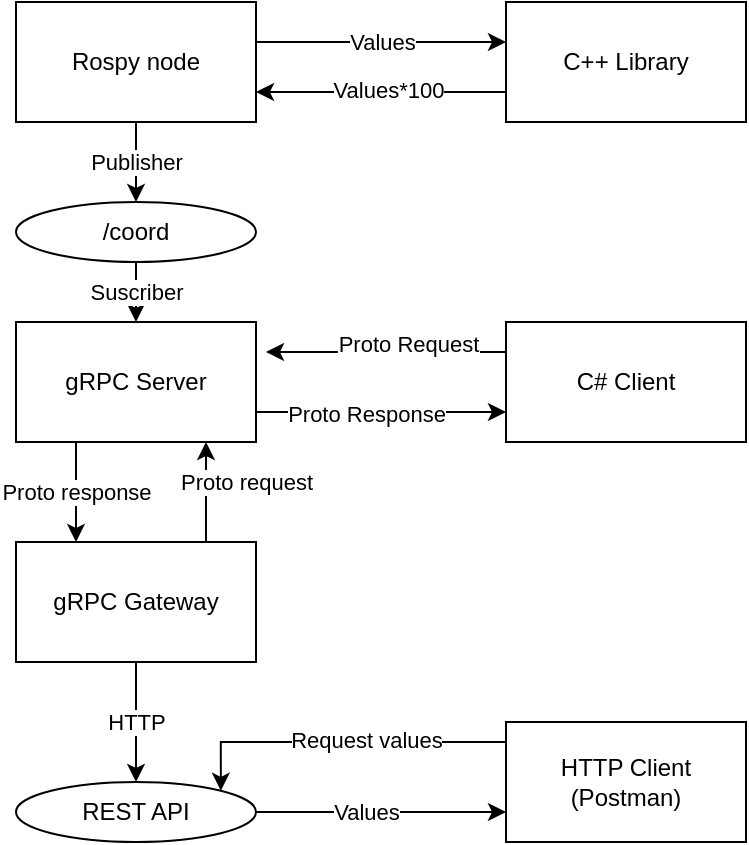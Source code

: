 <mxfile version="21.3.5" type="device">
  <diagram name="Page-1" id="xZT8p_Ol_DCzSj2zfIkB">
    <mxGraphModel dx="813" dy="483" grid="1" gridSize="10" guides="1" tooltips="1" connect="1" arrows="1" fold="1" page="1" pageScale="1" pageWidth="850" pageHeight="1100" math="0" shadow="0">
      <root>
        <mxCell id="0" />
        <mxCell id="1" parent="0" />
        <mxCell id="T7GT77C74vcBU3pHmuz--12" value="Proto response" style="edgeStyle=orthogonalEdgeStyle;rounded=0;orthogonalLoop=1;jettySize=auto;html=1;exitX=0.25;exitY=1;exitDx=0;exitDy=0;entryX=0.25;entryY=0;entryDx=0;entryDy=0;" parent="1" source="T7GT77C74vcBU3pHmuz--4" target="T7GT77C74vcBU3pHmuz--10" edge="1">
          <mxGeometry relative="1" as="geometry" />
        </mxCell>
        <mxCell id="T7GT77C74vcBU3pHmuz--4" value="gRPC Server" style="rounded=0;whiteSpace=wrap;html=1;" parent="1" vertex="1">
          <mxGeometry x="365" y="280" width="120" height="60" as="geometry" />
        </mxCell>
        <mxCell id="T7GT77C74vcBU3pHmuz--8" style="edgeStyle=orthogonalEdgeStyle;rounded=0;orthogonalLoop=1;jettySize=auto;html=1;exitX=0;exitY=0.25;exitDx=0;exitDy=0;" parent="1" source="T7GT77C74vcBU3pHmuz--5" edge="1">
          <mxGeometry relative="1" as="geometry">
            <mxPoint x="490" y="295" as="targetPoint" />
          </mxGeometry>
        </mxCell>
        <mxCell id="T7GT77C74vcBU3pHmuz--9" value="Proto Request" style="edgeLabel;html=1;align=center;verticalAlign=middle;resizable=0;points=[];" parent="T7GT77C74vcBU3pHmuz--8" vertex="1" connectable="0">
          <mxGeometry x="0.244" y="4" relative="1" as="geometry">
            <mxPoint x="25" y="-9" as="offset" />
          </mxGeometry>
        </mxCell>
        <mxCell id="T7GT77C74vcBU3pHmuz--5" value="C# Client" style="rounded=0;whiteSpace=wrap;html=1;" parent="1" vertex="1">
          <mxGeometry x="610" y="280" width="120" height="60" as="geometry" />
        </mxCell>
        <mxCell id="T7GT77C74vcBU3pHmuz--6" value="" style="endArrow=classic;html=1;rounded=0;exitX=1;exitY=0.75;exitDx=0;exitDy=0;entryX=0;entryY=0.75;entryDx=0;entryDy=0;" parent="1" source="T7GT77C74vcBU3pHmuz--4" target="T7GT77C74vcBU3pHmuz--5" edge="1">
          <mxGeometry width="50" height="50" relative="1" as="geometry">
            <mxPoint x="490" y="330" as="sourcePoint" />
            <mxPoint x="540" y="280" as="targetPoint" />
          </mxGeometry>
        </mxCell>
        <mxCell id="T7GT77C74vcBU3pHmuz--7" value="Proto Response" style="edgeLabel;html=1;align=center;verticalAlign=middle;resizable=0;points=[];" parent="T7GT77C74vcBU3pHmuz--6" vertex="1" connectable="0">
          <mxGeometry x="-0.2" y="-1" relative="1" as="geometry">
            <mxPoint x="5" as="offset" />
          </mxGeometry>
        </mxCell>
        <mxCell id="T7GT77C74vcBU3pHmuz--13" value="HTTP" style="edgeStyle=orthogonalEdgeStyle;rounded=0;orthogonalLoop=1;jettySize=auto;html=1;" parent="1" source="T7GT77C74vcBU3pHmuz--10" target="T7GT77C74vcBU3pHmuz--26" edge="1">
          <mxGeometry relative="1" as="geometry">
            <mxPoint x="425" y="500" as="targetPoint" />
          </mxGeometry>
        </mxCell>
        <mxCell id="T7GT77C74vcBU3pHmuz--32" value="Proto request" style="edgeStyle=orthogonalEdgeStyle;rounded=0;orthogonalLoop=1;jettySize=auto;html=1;" parent="1" source="T7GT77C74vcBU3pHmuz--10" target="T7GT77C74vcBU3pHmuz--4" edge="1">
          <mxGeometry x="0.2" y="-20" relative="1" as="geometry">
            <Array as="points">
              <mxPoint x="460" y="360" />
              <mxPoint x="460" y="360" />
            </Array>
            <mxPoint as="offset" />
          </mxGeometry>
        </mxCell>
        <mxCell id="T7GT77C74vcBU3pHmuz--10" value="gRPC Gateway" style="rounded=0;whiteSpace=wrap;html=1;" parent="1" vertex="1">
          <mxGeometry x="365" y="390" width="120" height="60" as="geometry" />
        </mxCell>
        <mxCell id="T7GT77C74vcBU3pHmuz--23" value="Publisher" style="edgeStyle=orthogonalEdgeStyle;rounded=0;orthogonalLoop=1;jettySize=auto;html=1;" parent="1" source="T7GT77C74vcBU3pHmuz--14" target="T7GT77C74vcBU3pHmuz--22" edge="1">
          <mxGeometry relative="1" as="geometry" />
        </mxCell>
        <mxCell id="T7GT77C74vcBU3pHmuz--34" value="Values" style="edgeStyle=orthogonalEdgeStyle;rounded=0;orthogonalLoop=1;jettySize=auto;html=1;" parent="1" source="T7GT77C74vcBU3pHmuz--14" target="T7GT77C74vcBU3pHmuz--16" edge="1">
          <mxGeometry relative="1" as="geometry">
            <Array as="points">
              <mxPoint x="560" y="140" />
              <mxPoint x="560" y="140" />
            </Array>
          </mxGeometry>
        </mxCell>
        <mxCell id="T7GT77C74vcBU3pHmuz--14" value="Rospy node" style="rounded=0;whiteSpace=wrap;html=1;" parent="1" vertex="1">
          <mxGeometry x="365" y="120" width="120" height="60" as="geometry" />
        </mxCell>
        <mxCell id="T7GT77C74vcBU3pHmuz--19" style="edgeStyle=orthogonalEdgeStyle;rounded=0;orthogonalLoop=1;jettySize=auto;html=1;exitX=0;exitY=0.75;exitDx=0;exitDy=0;entryX=1;entryY=0.75;entryDx=0;entryDy=0;" parent="1" source="T7GT77C74vcBU3pHmuz--16" target="T7GT77C74vcBU3pHmuz--14" edge="1">
          <mxGeometry relative="1" as="geometry">
            <mxPoint x="490" y="185" as="targetPoint" />
            <Array as="points">
              <mxPoint x="520" y="165" />
              <mxPoint x="520" y="165" />
            </Array>
          </mxGeometry>
        </mxCell>
        <mxCell id="T7GT77C74vcBU3pHmuz--20" value="Values*100" style="edgeLabel;html=1;align=center;verticalAlign=middle;resizable=0;points=[];" parent="T7GT77C74vcBU3pHmuz--19" vertex="1" connectable="0">
          <mxGeometry x="-0.286" y="-1" relative="1" as="geometry">
            <mxPoint x="-15" as="offset" />
          </mxGeometry>
        </mxCell>
        <mxCell id="T7GT77C74vcBU3pHmuz--16" value="C++ Library" style="rounded=0;whiteSpace=wrap;html=1;" parent="1" vertex="1">
          <mxGeometry x="610" y="120" width="120" height="60" as="geometry" />
        </mxCell>
        <mxCell id="T7GT77C74vcBU3pHmuz--33" value="Suscriber" style="edgeStyle=orthogonalEdgeStyle;rounded=0;orthogonalLoop=1;jettySize=auto;html=1;" parent="1" source="T7GT77C74vcBU3pHmuz--22" target="T7GT77C74vcBU3pHmuz--4" edge="1">
          <mxGeometry relative="1" as="geometry" />
        </mxCell>
        <mxCell id="T7GT77C74vcBU3pHmuz--22" value="/coord" style="ellipse;whiteSpace=wrap;html=1;" parent="1" vertex="1">
          <mxGeometry x="365" y="220" width="120" height="30" as="geometry" />
        </mxCell>
        <mxCell id="T7GT77C74vcBU3pHmuz--29" style="edgeStyle=orthogonalEdgeStyle;rounded=0;orthogonalLoop=1;jettySize=auto;html=1;entryX=1;entryY=0;entryDx=0;entryDy=0;" parent="1" source="T7GT77C74vcBU3pHmuz--25" target="T7GT77C74vcBU3pHmuz--26" edge="1">
          <mxGeometry relative="1" as="geometry">
            <Array as="points">
              <mxPoint x="467" y="490" />
            </Array>
          </mxGeometry>
        </mxCell>
        <mxCell id="T7GT77C74vcBU3pHmuz--31" value="Request values" style="edgeLabel;html=1;align=center;verticalAlign=middle;resizable=0;points=[];" parent="T7GT77C74vcBU3pHmuz--29" vertex="1" connectable="0">
          <mxGeometry x="0.03" y="-1" relative="1" as="geometry">
            <mxPoint x="16" as="offset" />
          </mxGeometry>
        </mxCell>
        <mxCell id="T7GT77C74vcBU3pHmuz--25" value="HTTP Client (Postman)" style="rounded=0;whiteSpace=wrap;html=1;" parent="1" vertex="1">
          <mxGeometry x="610" y="480" width="120" height="60" as="geometry" />
        </mxCell>
        <mxCell id="T7GT77C74vcBU3pHmuz--28" style="edgeStyle=orthogonalEdgeStyle;rounded=0;orthogonalLoop=1;jettySize=auto;html=1;entryX=0;entryY=0.75;entryDx=0;entryDy=0;" parent="1" source="T7GT77C74vcBU3pHmuz--26" target="T7GT77C74vcBU3pHmuz--25" edge="1">
          <mxGeometry relative="1" as="geometry" />
        </mxCell>
        <mxCell id="T7GT77C74vcBU3pHmuz--30" value="Values" style="edgeLabel;html=1;align=center;verticalAlign=middle;resizable=0;points=[];" parent="T7GT77C74vcBU3pHmuz--28" vertex="1" connectable="0">
          <mxGeometry x="0.28" y="1" relative="1" as="geometry">
            <mxPoint x="-25" y="1" as="offset" />
          </mxGeometry>
        </mxCell>
        <mxCell id="T7GT77C74vcBU3pHmuz--26" value="REST API" style="ellipse;whiteSpace=wrap;html=1;" parent="1" vertex="1">
          <mxGeometry x="365" y="510" width="120" height="30" as="geometry" />
        </mxCell>
      </root>
    </mxGraphModel>
  </diagram>
</mxfile>
